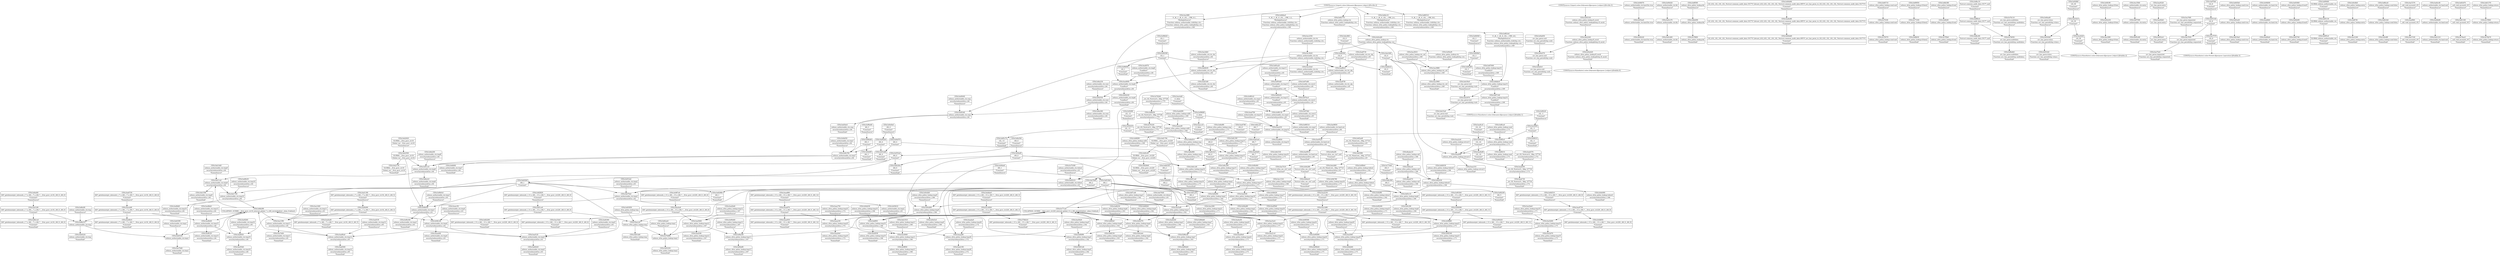 digraph {
	CE0x3e8e2c0 [shape=record,shape=Mrecord,label="{CE0x3e8e2c0|selinux_authorizable_ctx:tmp8|security/selinux/xfrm.c,64|*SummSink*}"]
	CE0x3e8b1a0 [shape=record,shape=Mrecord,label="{CE0x3e8b1a0|i64*_getelementptr_inbounds_(_7_x_i64_,_7_x_i64_*___llvm_gcov_ctr16,_i64_0,_i64_0)|*Constant*|*SummSink*}"]
	CE0x3e76d80 [shape=record,shape=Mrecord,label="{CE0x3e76d80|selinux_xfrm_policy_lookup:tmp1}"]
	CE0x3ea67f0 [shape=record,shape=Mrecord,label="{CE0x3ea67f0|selinux_xfrm_policy_lookup:tmp15|security/selinux/xfrm.c,171}"]
	CE0x3e9a570 [shape=record,shape=Mrecord,label="{CE0x3e9a570|avc_has_perm:ssid|Function::avc_has_perm&Arg::ssid::}"]
	CE0x3ed02b0 [shape=record,shape=Mrecord,label="{CE0x3ed02b0|i64_4|*Constant*}"]
	CE0x3e762b0 [shape=record,shape=Mrecord,label="{CE0x3e762b0|_ret_i32_%retval.0,_!dbg_!27728|security/selinux/avc.c,775|*SummSource*}"]
	CE0x3ea9e80 [shape=record,shape=Mrecord,label="{CE0x3ea9e80|i32_-22|*Constant*|*SummSink*}"]
	CE0x3e93ee0 [shape=record,shape=Mrecord,label="{CE0x3e93ee0|selinux_authorizable_ctx:land.lhs.true}"]
	CE0x3ec0060 [shape=record,shape=Mrecord,label="{CE0x3ec0060|selinux_xfrm_policy_lookup:tmp11|security/selinux/xfrm.c,166}"]
	CE0x3e94420 [shape=record,shape=Mrecord,label="{CE0x3e94420|selinux_authorizable_ctx:bb|*SummSource*}"]
	CE0x3eb33a0 [shape=record,shape=Mrecord,label="{CE0x3eb33a0|avc_has_perm:tsid|Function::avc_has_perm&Arg::tsid::|*SummSink*}"]
	CE0x3e97e80 [shape=record,shape=Mrecord,label="{CE0x3e97e80|selinux_authorizable_ctx:conv2|security/selinux/xfrm.c,65|*SummSource*}"]
	CE0x3e8f590 [shape=record,shape=Mrecord,label="{CE0x3e8f590|selinux_xfrm_policy_lookup:bb|*SummSource*}"]
	CE0x3e8dba0 [shape=record,shape=Mrecord,label="{CE0x3e8dba0|0:_i8,_1:_i8,_4:_i32,_:_CRE_1,2_|*MultipleSource*|Function::selinux_authorizable_ctx&Arg::ctx::|Function::selinux_xfrm_policy_lookup&Arg::ctx::|security/selinux/xfrm.c,169}"]
	CE0x3e75390 [shape=record,shape=Mrecord,label="{CE0x3e75390|selinux_authorizable_ctx:tobool|security/selinux/xfrm.c,63|*SummSource*}"]
	CE0x3e9b0c0 [shape=record,shape=Mrecord,label="{CE0x3e9b0c0|selinux_authorizable_ctx:tmp3|security/selinux/xfrm.c,63|*SummSource*}"]
	CE0x3e86f90 [shape=record,shape=Mrecord,label="{CE0x3e86f90|selinux_xfrm_policy_lookup:call4|security/selinux/xfrm.c,169|*SummSink*}"]
	CE0x3eaa750 [shape=record,shape=Mrecord,label="{CE0x3eaa750|selinux_xfrm_policy_lookup:tmp25|security/selinux/xfrm.c,172|*SummSource*}"]
	CE0x3e8c1d0 [shape=record,shape=Mrecord,label="{CE0x3e8c1d0|selinux_xfrm_policy_lookup:tmp16|security/selinux/xfrm.c,171}"]
	CE0x3e987a0 [shape=record,shape=Mrecord,label="{CE0x3e987a0|i64*_getelementptr_inbounds_(_13_x_i64_,_13_x_i64_*___llvm_gcov_ctr220,_i64_0,_i64_6)|*Constant*|*SummSource*}"]
	CE0x3e84dd0 [shape=record,shape=Mrecord,label="{CE0x3e84dd0|i32_(i32,_i32,_i16,_i32,_%struct.common_audit_data.1017*)*_bitcast_(i32_(i32,_i32,_i16,_i32,_%struct.common_audit_data.495*)*_avc_has_perm_to_i32_(i32,_i32,_i16,_i32,_%struct.common_audit_data.1017*)*)|*Constant*|*SummSink*}"]
	CE0x3e76570 [shape=record,shape=Mrecord,label="{CE0x3e76570|selinux_xfrm_policy_lookup:cond.end|*SummSink*}"]
	CE0x3ea1d80 [shape=record,shape=Mrecord,label="{CE0x3ea1d80|i64*_getelementptr_inbounds_(_13_x_i64_,_13_x_i64_*___llvm_gcov_ctr220,_i64_0,_i64_10)|*Constant*}"]
	CE0x3e9b620 [shape=record,shape=Mrecord,label="{CE0x3e9b620|selinux_xfrm_policy_lookup:tmp17|security/selinux/xfrm.c,171|*SummSink*}"]
	CE0x3e84030 [shape=record,shape=Mrecord,label="{CE0x3e84030|selinux_xfrm_policy_lookup:tobool1|security/selinux/xfrm.c,166|*SummSource*}"]
	CE0x3e8d160 [shape=record,shape=Mrecord,label="{CE0x3e8d160|i64_2|*Constant*|*SummSource*}"]
	CE0x3ea9730 [shape=record,shape=Mrecord,label="{CE0x3ea9730|i64*_getelementptr_inbounds_(_13_x_i64_,_13_x_i64_*___llvm_gcov_ctr220,_i64_0,_i64_9)|*Constant*}"]
	CE0x3ea4070 [shape=record,shape=Mrecord,label="{CE0x3ea4070|selinux_authorizable_ctx:tmp6|*LoadInst*|security/selinux/xfrm.c,64|*SummSource*}"]
	CE0x3e87cd0 [shape=record,shape=Mrecord,label="{CE0x3e87cd0|selinux_xfrm_policy_lookup:tmp3|security/selinux/xfrm.c,162|*SummSource*}"]
	CE0x55601d0 [shape=record,shape=Mrecord,label="{CE0x55601d0|selinux_xfrm_policy_lookup:tmp5|security/selinux/xfrm.c,162|*SummSink*}"]
	CE0x3e9f410 [shape=record,shape=Mrecord,label="{CE0x3e9f410|i32_-3|*Constant*|*SummSink*}"]
	CE0x3e95330 [shape=record,shape=Mrecord,label="{CE0x3e95330|selinux_xfrm_policy_lookup:fl_secid|Function::selinux_xfrm_policy_lookup&Arg::fl_secid::|*SummSource*}"]
	CE0x3e9e830 [shape=record,shape=Mrecord,label="{CE0x3e9e830|selinux_authorizable_ctx:tmp7|security/selinux/xfrm.c,64|*SummSource*}"]
	CE0x3e84710 [shape=record,shape=Mrecord,label="{CE0x3e84710|selinux_xfrm_policy_lookup:cond.end|*SummSource*}"]
	CE0x3eaaa80 [shape=record,shape=Mrecord,label="{CE0x3eaaa80|selinux_xfrm_policy_lookup:tmp26|security/selinux/xfrm.c,172}"]
	CE0x3eacbd0 [shape=record,shape=Mrecord,label="{CE0x3eacbd0|i1_false|*Constant*|*SummSource*}"]
	CE0x3e849b0 [shape=record,shape=Mrecord,label="{CE0x3e849b0|i32_3|*Constant*}"]
	CE0x3e82770 [shape=record,shape=Mrecord,label="{CE0x3e82770|selinux_xfrm_policy_lookup:ctx|Function::selinux_xfrm_policy_lookup&Arg::ctx::|*SummSource*}"]
	CE0x3e8fb50 [shape=record,shape=Mrecord,label="{CE0x3e8fb50|selinux_xfrm_policy_lookup:if.then2|*SummSink*}"]
	CE0x3e81790 [shape=record,shape=Mrecord,label="{CE0x3e81790|GLOBAL:__llvm_gcov_ctr220|Global_var:__llvm_gcov_ctr220|*SummSource*}"]
	CE0x3e7f5b0 [shape=record,shape=Mrecord,label="{CE0x3e7f5b0|selinux_xfrm_policy_lookup:if.end|*SummSink*}"]
	CE0x3eab190 [shape=record,shape=Mrecord,label="{CE0x3eab190|selinux_xfrm_policy_lookup:tmp26|security/selinux/xfrm.c,172|*SummSink*}"]
	CE0x3e97fb0 [shape=record,shape=Mrecord,label="{CE0x3e97fb0|selinux_authorizable_ctx:conv2|security/selinux/xfrm.c,65|*SummSink*}"]
	CE0x3e8bc10 [shape=record,shape=Mrecord,label="{CE0x3e8bc10|%struct.common_audit_data.1017*_null|*Constant*|*SummSource*}"]
	CE0x3e96620 [shape=record,shape=Mrecord,label="{CE0x3e96620|i32_1|*Constant*|*SummSource*}"]
	CE0x3e8e360 [shape=record,shape=Mrecord,label="{CE0x3e8e360|i64_5|*Constant*}"]
	CE0x3e9c5f0 [shape=record,shape=Mrecord,label="{CE0x3e9c5f0|selinux_xfrm_policy_lookup:tmp8|security/selinux/xfrm.c,166|*SummSink*}"]
	CE0x3e8dad0 [shape=record,shape=Mrecord,label="{CE0x3e8dad0|avc_has_perm:tclass|Function::avc_has_perm&Arg::tclass::|*SummSource*}"]
	CE0x3ea6e80 [shape=record,shape=Mrecord,label="{CE0x3ea6e80|i32_(i32,_i32,_i16,_i32,_%struct.common_audit_data.1017*)*_bitcast_(i32_(i32,_i32,_i16,_i32,_%struct.common_audit_data.495*)*_avc_has_perm_to_i32_(i32,_i32,_i16,_i32,_%struct.common_audit_data.1017*)*)|*Constant*}"]
	CE0x3ea6640 [shape=record,shape=Mrecord,label="{CE0x3ea6640|i64_8|*Constant*}"]
	CE0x3e9c0e0 [shape=record,shape=Mrecord,label="{CE0x3e9c0e0|selinux_xfrm_policy_lookup:tmp4|security/selinux/xfrm.c,162|*SummSink*}"]
	CE0x3ea61a0 [shape=record,shape=Mrecord,label="{CE0x3ea61a0|selinux_xfrm_policy_lookup:tmp20|security/selinux/xfrm.c,171|*SummSource*}"]
	CE0x3eaaba0 [shape=record,shape=Mrecord,label="{CE0x3eaaba0|selinux_xfrm_policy_lookup:tmp26|security/selinux/xfrm.c,172|*SummSource*}"]
	CE0x3ebdba0 [shape=record,shape=Mrecord,label="{CE0x3ebdba0|i64*_getelementptr_inbounds_(_13_x_i64_,_13_x_i64_*___llvm_gcov_ctr220,_i64_0,_i64_3)|*Constant*|*SummSource*}"]
	CE0x3ed1d00 [shape=record,shape=Mrecord,label="{CE0x3ed1d00|selinux_authorizable_ctx:bb|*SummSink*}"]
	"CONST[source:1(input),value:2(dynamic)][purpose:{subject}][SrcIdx:3]"
	CE0x3e77040 [shape=record,shape=Mrecord,label="{CE0x3e77040|i64_5|*Constant*|*SummSource*}"]
	CE0x3e9fc90 [shape=record,shape=Mrecord,label="{CE0x3e9fc90|selinux_xfrm_policy_lookup:if.then|*SummSource*}"]
	CE0x3ea70d0 [shape=record,shape=Mrecord,label="{CE0x3ea70d0|selinux_authorizable_ctx:tmp1|*SummSink*}"]
	CE0x3eb1910 [shape=record,shape=Mrecord,label="{CE0x3eb1910|selinux_xfrm_policy_lookup:tmp11|security/selinux/xfrm.c,166|*SummSource*}"]
	CE0x4babf70 [shape=record,shape=Mrecord,label="{CE0x4babf70|selinux_xfrm_policy_lookup:call|security/selinux/xfrm.c,166|*SummSink*}"]
	CE0x3eacdd0 [shape=record,shape=Mrecord,label="{CE0x3eacdd0|i64*_getelementptr_inbounds_(_7_x_i64_,_7_x_i64_*___llvm_gcov_ctr16,_i64_0,_i64_6)|*Constant*}"]
	CE0x3e93040 [shape=record,shape=Mrecord,label="{CE0x3e93040|avc_has_perm:tclass|Function::avc_has_perm&Arg::tclass::}"]
	CE0x3e87590 [shape=record,shape=Mrecord,label="{CE0x3e87590|selinux_authorizable_ctx:entry}"]
	CE0x3ea9320 [shape=record,shape=Mrecord,label="{CE0x3ea9320|avc_has_perm:entry|*SummSource*}"]
	CE0x3eb1700 [shape=record,shape=Mrecord,label="{CE0x3eb1700|selinux_authorizable_ctx:tmp10|security/selinux/xfrm.c,64}"]
	CE0x3e854d0 [shape=record,shape=Mrecord,label="{CE0x3e854d0|selinux_authorizable_ctx:tmp13|*LoadInst*|security/selinux/xfrm.c,65}"]
	CE0x3e8c240 [shape=record,shape=Mrecord,label="{CE0x3e8c240|selinux_xfrm_policy_lookup:tmp15|security/selinux/xfrm.c,171|*SummSink*}"]
	CE0x3e81a50 [shape=record,shape=Mrecord,label="{CE0x3e81a50|i64_2|*Constant*|*SummSink*}"]
	CE0x3ea7570 [shape=record,shape=Mrecord,label="{CE0x3ea7570|i32_8|*Constant*|*SummSink*}"]
	CE0x3e83f80 [shape=record,shape=Mrecord,label="{CE0x3e83f80|_ret_i32_%land.ext,_!dbg_!27723|security/selinux/xfrm.c,63}"]
	CE0x3e83e20 [shape=record,shape=Mrecord,label="{CE0x3e83e20|selinux_xfrm_policy_lookup:cond.true}"]
	CE0x3ea63a0 [shape=record,shape=Mrecord,label="{CE0x3ea63a0|i64_7|*Constant*}"]
	CE0x3ed40e0 [shape=record,shape=Mrecord,label="{CE0x3ed40e0|selinux_authorizable_ctx:land.rhs|*SummSink*}"]
	CE0x3e8b210 [shape=record,shape=Mrecord,label="{CE0x3e8b210|selinux_authorizable_ctx:tmp}"]
	CE0x3e845b0 [shape=record,shape=Mrecord,label="{CE0x3e845b0|selinux_xfrm_policy_lookup:cond.true|*SummSource*}"]
	CE0x3ee93b0 [shape=record,shape=Mrecord,label="{CE0x3ee93b0|selinux_authorizable_ctx:tmp16|security/selinux/xfrm.c,64|*SummSink*}"]
	CE0x3e8f250 [shape=record,shape=Mrecord,label="{CE0x3e8f250|selinux_xfrm_policy_lookup:tmp6|security/selinux/xfrm.c,163|*SummSource*}"]
	CE0x3ea1bc0 [shape=record,shape=Mrecord,label="{CE0x3ea1bc0|selinux_xfrm_policy_lookup:tmp21|security/selinux/xfrm.c,171}"]
	CE0x3ea64d0 [shape=record,shape=Mrecord,label="{CE0x3ea64d0|i64_7|*Constant*|*SummSink*}"]
	CE0x3e87fb0 [shape=record,shape=Mrecord,label="{CE0x3e87fb0|i32_8|*Constant*|*SummSource*}"]
	CE0x3eb0320 [shape=record,shape=Mrecord,label="{CE0x3eb0320|selinux_authorizable_ctx:tmp1}"]
	CE0x3eb3410 [shape=record,shape=Mrecord,label="{CE0x3eb3410|i16_39|*Constant*}"]
	CE0x3e9e9e0 [shape=record,shape=Mrecord,label="{CE0x3e9e9e0|i64_4|*Constant*|*SummSource*}"]
	CE0x3e8e8f0 [shape=record,shape=Mrecord,label="{CE0x3e8e8f0|selinux_xfrm_policy_lookup:cmp|security/selinux/xfrm.c,171|*SummSource*}"]
	CE0x3eb78d0 [shape=record,shape=Mrecord,label="{CE0x3eb78d0|i64_2|*Constant*}"]
	CE0x3ea4420 [shape=record,shape=Mrecord,label="{CE0x3ea4420|i16_39|*Constant*|*SummSink*}"]
	CE0x3e93610 [shape=record,shape=Mrecord,label="{CE0x3e93610|selinux_authorizable_ctx:tmp2|security/selinux/xfrm.c,63|*SummSink*}"]
	CE0x3e828d0 [shape=record,shape=Mrecord,label="{CE0x3e828d0|GLOBAL:__llvm_gcov_ctr220|Global_var:__llvm_gcov_ctr220|*SummSink*}"]
	CE0x3eb30e0 [shape=record,shape=Mrecord,label="{CE0x3eb30e0|avc_has_perm:tsid|Function::avc_has_perm&Arg::tsid::|*SummSource*}"]
	CE0x3e97bc0 [shape=record,shape=Mrecord,label="{CE0x3e97bc0|selinux_authorizable_ctx:conv2|security/selinux/xfrm.c,65}"]
	CE0x3eaa2a0 [shape=record,shape=Mrecord,label="{CE0x3eaa2a0|selinux_xfrm_policy_lookup:retval.0|*SummSource*}"]
	CE0x3e96d40 [shape=record,shape=Mrecord,label="{CE0x3e96d40|i64_3|*Constant*}"]
	CE0x3e83060 [shape=record,shape=Mrecord,label="{CE0x3e83060|selinux_xfrm_policy_lookup:if.end3|*SummSource*}"]
	CE0x3ea1390 [shape=record,shape=Mrecord,label="{CE0x3ea1390|selinux_authorizable_ctx:tmp11|security/selinux/xfrm.c,65}"]
	CE0x3ea80a0 [shape=record,shape=Mrecord,label="{CE0x3ea80a0|selinux_authorizable_ctx:tmp12|security/selinux/xfrm.c,65}"]
	CE0x3e82820 [shape=record,shape=Mrecord,label="{CE0x3e82820|i64*_getelementptr_inbounds_(_13_x_i64_,_13_x_i64_*___llvm_gcov_ctr220,_i64_0,_i64_0)|*Constant*|*SummSource*}"]
	CE0x3ea3810 [shape=record,shape=Mrecord,label="{CE0x3ea3810|selinux_xfrm_policy_lookup:ctx_sid|security/selinux/xfrm.c,169|*SummSource*}"]
	CE0x3eab8b0 [shape=record,shape=Mrecord,label="{CE0x3eab8b0|selinux_authorizable_ctx:land.rhs}"]
	CE0x3e895c0 [shape=record,shape=Mrecord,label="{CE0x3e895c0|GLOBAL:selinux_authorizable_ctx|*Constant*|*SummSink*}"]
	CE0x3eb2620 [shape=record,shape=Mrecord,label="{CE0x3eb2620|GLOBAL:__llvm_gcov_ctr16|Global_var:__llvm_gcov_ctr16|*SummSource*}"]
	CE0x3ea76f0 [shape=record,shape=Mrecord,label="{CE0x3ea76f0|avc_has_perm:requested|Function::avc_has_perm&Arg::requested::|*SummSource*}"]
	CE0x3ee8b40 [shape=record,shape=Mrecord,label="{CE0x3ee8b40|selinux_authorizable_ctx:tmp15|security/selinux/xfrm.c,64}"]
	CE0x3e98680 [shape=record,shape=Mrecord,label="{CE0x3e98680|i1_false|*Constant*}"]
	CE0x3e82b90 [shape=record,shape=Mrecord,label="{CE0x3e82b90|selinux_xfrm_policy_lookup:if.end3}"]
	CE0x3e90d40 [shape=record,shape=Mrecord,label="{CE0x3e90d40|selinux_xfrm_policy_lookup:tmp13|security/selinux/xfrm.c,167|*SummSource*}"]
	CE0x3ea92b0 [shape=record,shape=Mrecord,label="{CE0x3ea92b0|avc_has_perm:entry}"]
	CE0x53ba1e0 [shape=record,shape=Mrecord,label="{CE0x53ba1e0|selinux_xfrm_policy_lookup:tmp}"]
	CE0x3ea3180 [shape=record,shape=Mrecord,label="{CE0x3ea3180|selinux_xfrm_policy_lookup:entry|*SummSink*}"]
	CE0x3eba4a0 [shape=record,shape=Mrecord,label="{CE0x3eba4a0|i64*_getelementptr_inbounds_(_13_x_i64_,_13_x_i64_*___llvm_gcov_ctr220,_i64_0,_i64_6)|*Constant*}"]
	CE0x3ea22a0 [shape=record,shape=Mrecord,label="{CE0x3ea22a0|i64*_getelementptr_inbounds_(_13_x_i64_,_13_x_i64_*___llvm_gcov_ctr220,_i64_0,_i64_10)|*Constant*|*SummSink*}"]
	"CONST[source:0(mediator),value:2(dynamic)][purpose:{object}][SnkIdx:2]"
	CE0x3ec2350 [shape=record,shape=Mrecord,label="{CE0x3ec2350|selinux_authorizable_ctx:ctx|Function::selinux_authorizable_ctx&Arg::ctx::|*SummSource*}"]
	CE0x3e8bf30 [shape=record,shape=Mrecord,label="{CE0x3e8bf30|_ret_i32_%retval.0,_!dbg_!27728|security/selinux/avc.c,775}"]
	CE0x3ed4420 [shape=record,shape=Mrecord,label="{CE0x3ed4420|selinux_authorizable_ctx:tmp5|security/selinux/xfrm.c,63|*SummSink*}"]
	CE0x3e82260 [shape=record,shape=Mrecord,label="{CE0x3e82260|i64*_getelementptr_inbounds_(_13_x_i64_,_13_x_i64_*___llvm_gcov_ctr220,_i64_0,_i64_0)|*Constant*|*SummSink*}"]
	CE0x3e9cee0 [shape=record,shape=Mrecord,label="{CE0x3e9cee0|selinux_xfrm_policy_lookup:tmp2|security/selinux/xfrm.c,162|*SummSource*}"]
	CE0x5286dd0 [shape=record,shape=Mrecord,label="{CE0x5286dd0|selinux_xfrm_policy_lookup:tmp7|security/selinux/xfrm.c,163|*SummSource*}"]
	CE0x3e94070 [shape=record,shape=Mrecord,label="{CE0x3e94070|selinux_authorizable_ctx:land.lhs.true|*SummSource*}"]
	CE0x3e8e810 [shape=record,shape=Mrecord,label="{CE0x3e8e810|selinux_xfrm_policy_lookup:cmp|security/selinux/xfrm.c,171}"]
	CE0x3ed0d90 [shape=record,shape=Mrecord,label="{CE0x3ed0d90|i64*_getelementptr_inbounds_(_7_x_i64_,_7_x_i64_*___llvm_gcov_ctr16,_i64_0,_i64_5)|*Constant*}"]
	CE0x3ea0ed0 [shape=record,shape=Mrecord,label="{CE0x3ea0ed0|i64*_getelementptr_inbounds_(_7_x_i64_,_7_x_i64_*___llvm_gcov_ctr16,_i64_0,_i64_5)|*Constant*|*SummSink*}"]
	CE0x3e903b0 [shape=record,shape=Mrecord,label="{CE0x3e903b0|i64*_getelementptr_inbounds_(_13_x_i64_,_13_x_i64_*___llvm_gcov_ctr220,_i64_0,_i64_11)|*Constant*|*SummSource*}"]
	CE0x3ea4000 [shape=record,shape=Mrecord,label="{CE0x3ea4000|selinux_authorizable_ctx:tmp6|*LoadInst*|security/selinux/xfrm.c,64}"]
	CE0x3e8a5b0 [shape=record,shape=Mrecord,label="{CE0x3e8a5b0|i64_0|*Constant*|*SummSink*}"]
	CE0x3e83c10 [shape=record,shape=Mrecord,label="{CE0x3e83c10|selinux_xfrm_policy_lookup:tmp8|security/selinux/xfrm.c,166}"]
	CE0x3e9a6c0 [shape=record,shape=Mrecord,label="{CE0x3e9a6c0|avc_has_perm:ssid|Function::avc_has_perm&Arg::ssid::|*SummSink*}"]
	CE0x3e9b460 [shape=record,shape=Mrecord,label="{CE0x3e9b460|selinux_xfrm_policy_lookup:tmp17|security/selinux/xfrm.c,171|*SummSource*}"]
	CE0x3e8e200 [shape=record,shape=Mrecord,label="{CE0x3e8e200|selinux_authorizable_ctx:tmp8|security/selinux/xfrm.c,64|*SummSource*}"]
	CE0x3e9f880 [shape=record,shape=Mrecord,label="{CE0x3e9f880|selinux_xfrm_policy_lookup:tmp23|security/selinux/xfrm.c,171}"]
	CE0x3e771a0 [shape=record,shape=Mrecord,label="{CE0x3e771a0|COLLAPSED:_GCMRE___llvm_gcov_ctr220_internal_global_13_x_i64_zeroinitializer:_elem_0:default:}"]
	CE0x3ebc8d0 [shape=record,shape=Mrecord,label="{CE0x3ebc8d0|_ret_i32_%land.ext,_!dbg_!27723|security/selinux/xfrm.c,63|*SummSink*}"]
	CE0x3ea95b0 [shape=record,shape=Mrecord,label="{CE0x3ea95b0|selinux_xfrm_policy_lookup:tmp18|security/selinux/xfrm.c,171|*SummSink*}"]
	CE0x3ea87f0 [shape=record,shape=Mrecord,label="{CE0x3ea87f0|selinux_authorizable_ctx:ctx_alg|security/selinux/xfrm.c,65|*SummSink*}"]
	CE0x3e8ddc0 [shape=record,shape=Mrecord,label="{CE0x3e8ddc0|selinux_xfrm_policy_lookup:tmp14|*LoadInst*|security/selinux/xfrm.c,169}"]
	CE0x3e8ec20 [shape=record,shape=Mrecord,label="{CE0x3e8ec20|i64_7|*Constant*|*SummSource*}"]
	CE0x3e9da80 [shape=record,shape=Mrecord,label="{CE0x3e9da80|selinux_xfrm_policy_lookup:tmp2|security/selinux/xfrm.c,162|*SummSink*}"]
	CE0x3ebc9d0 [shape=record,shape=Mrecord,label="{CE0x3ebc9d0|i32_0|*Constant*}"]
	CE0x3e9c6d0 [shape=record,shape=Mrecord,label="{CE0x3e9c6d0|selinux_xfrm_policy_lookup:tmp9|security/selinux/xfrm.c,166|*SummSource*}"]
	CE0x3ea03f0 [shape=record,shape=Mrecord,label="{CE0x3ea03f0|selinux_xfrm_policy_lookup:tmp12|security/selinux/xfrm.c,167|*SummSink*}"]
	CE0x3e8b280 [shape=record,shape=Mrecord,label="{CE0x3e8b280|COLLAPSED:_GCMRE___llvm_gcov_ctr16_internal_global_7_x_i64_zeroinitializer:_elem_0:default:}"]
	CE0x3ebb6c0 [shape=record,shape=Mrecord,label="{CE0x3ebb6c0|i32_0|*Constant*|*SummSink*}"]
	CE0x3e8a230 [shape=record,shape=Mrecord,label="{CE0x3e8a230|selinux_authorizable_ctx:conv|security/selinux/xfrm.c,64|*SummSource*}"]
	CE0x3e90c20 [shape=record,shape=Mrecord,label="{CE0x3e90c20|i32_-22|*Constant*}"]
	CE0x3e8c160 [shape=record,shape=Mrecord,label="{CE0x3e8c160|selinux_xfrm_policy_lookup:tmp15|security/selinux/xfrm.c,171|*SummSource*}"]
	CE0x3ed23d0 [shape=record,shape=Mrecord,label="{CE0x3ed23d0|selinux_authorizable_ctx:ctx_doi|security/selinux/xfrm.c,64|*SummSink*}"]
	CE0x3eb14d0 [shape=record,shape=Mrecord,label="{CE0x3eb14d0|selinux_authorizable_ctx:tmp9|security/selinux/xfrm.c,64|*SummSource*}"]
	CE0x3e931b0 [shape=record,shape=Mrecord,label="{CE0x3e931b0|avc_has_perm:tclass|Function::avc_has_perm&Arg::tclass::|*SummSink*}"]
	CE0x3e8f2f0 [shape=record,shape=Mrecord,label="{CE0x3e8f2f0|selinux_xfrm_policy_lookup:if.end}"]
	CE0x3ed0bf0 [shape=record,shape=Mrecord,label="{CE0x3ed0bf0|selinux_authorizable_ctx:tmp10|security/selinux/xfrm.c,64|*SummSink*}"]
	CE0x3e82430 [shape=record,shape=Mrecord,label="{CE0x3e82430|selinux_xfrm_policy_lookup:tobool1|security/selinux/xfrm.c,166}"]
	CE0x3e9ff30 [shape=record,shape=Mrecord,label="{CE0x3e9ff30|selinux_xfrm_policy_lookup:tmp11|security/selinux/xfrm.c,166|*SummSink*}"]
	CE0x3e9e970 [shape=record,shape=Mrecord,label="{CE0x3e9e970|i64_4|*Constant*}"]
	CE0x3e9d510 [shape=record,shape=Mrecord,label="{CE0x3e9d510|i64*_getelementptr_inbounds_(_13_x_i64_,_13_x_i64_*___llvm_gcov_ctr220,_i64_0,_i64_9)|*Constant*|*SummSource*}"]
	CE0x3eb7640 [shape=record,shape=Mrecord,label="{CE0x3eb7640|selinux_authorizable_ctx:tobool|security/selinux/xfrm.c,63|*SummSink*}"]
	CE0x3e821b0 [shape=record,shape=Mrecord,label="{CE0x3e821b0|selinux_xfrm_policy_lookup:cond.false}"]
	CE0x3e9e630 [shape=record,shape=Mrecord,label="{CE0x3e9e630|selinux_xfrm_policy_lookup:tmp10|security/selinux/xfrm.c,166|*SummSource*}"]
	CE0x3e8dc10 [shape=record,shape=Mrecord,label="{CE0x3e8dc10|0:_i8,_1:_i8,_4:_i32,_:_CRE_2,4_|*MultipleSource*|Function::selinux_authorizable_ctx&Arg::ctx::|Function::selinux_xfrm_policy_lookup&Arg::ctx::|security/selinux/xfrm.c,169}"]
	CE0x3e9bc60 [shape=record,shape=Mrecord,label="{CE0x3e9bc60|selinux_xfrm_policy_lookup:tmp13|security/selinux/xfrm.c,167}"]
	CE0x3e8a360 [shape=record,shape=Mrecord,label="{CE0x3e8a360|selinux_authorizable_ctx:conv|security/selinux/xfrm.c,64|*SummSink*}"]
	CE0x3e82ae0 [shape=record,shape=Mrecord,label="{CE0x3e82ae0|selinux_xfrm_policy_lookup:tmp1|*SummSource*}"]
	CE0x3e82f00 [shape=record,shape=Mrecord,label="{CE0x3e82f00|selinux_xfrm_policy_lookup:tmp2|security/selinux/xfrm.c,162}"]
	CE0x3e9dd40 [shape=record,shape=Mrecord,label="{CE0x3e9dd40|selinux_xfrm_policy_lookup:tmp20|security/selinux/xfrm.c,171|*SummSink*}"]
	CE0x3ea7270 [shape=record,shape=Mrecord,label="{CE0x3ea7270|_call_void_mcount()_#3|*SummSource*}"]
	CE0x3e90420 [shape=record,shape=Mrecord,label="{CE0x3e90420|i64*_getelementptr_inbounds_(_13_x_i64_,_13_x_i64_*___llvm_gcov_ctr220,_i64_0,_i64_11)|*Constant*|*SummSink*}"]
	CE0x3ea5060 [shape=record,shape=Mrecord,label="{CE0x3ea5060|i32_-3|*Constant*}"]
	CE0x3e983c0 [shape=record,shape=Mrecord,label="{CE0x3e983c0|selinux_authorizable_ctx:cmp3|security/selinux/xfrm.c,65|*SummSource*}"]
	CE0x3e86510 [shape=record,shape=Mrecord,label="{CE0x3e86510|0:_i8,_1:_i8,_4:_i32,_:_CRE_8,8_|*MultipleSource*|Function::selinux_authorizable_ctx&Arg::ctx::|Function::selinux_xfrm_policy_lookup&Arg::ctx::|security/selinux/xfrm.c,169}"]
	CE0x3e9f5c0 [shape=record,shape=Mrecord,label="{CE0x3e9f5c0|selinux_xfrm_policy_lookup:cond|security/selinux/xfrm.c,171}"]
	CE0x3ed0b30 [shape=record,shape=Mrecord,label="{CE0x3ed0b30|selinux_authorizable_ctx:tmp10|security/selinux/xfrm.c,64|*SummSource*}"]
	CE0x3ea81f0 [shape=record,shape=Mrecord,label="{CE0x3ea81f0|selinux_authorizable_ctx:tmp12|security/selinux/xfrm.c,65|*SummSource*}"]
	CE0x3e80f90 [shape=record,shape=Mrecord,label="{CE0x3e80f90|selinux_xfrm_policy_lookup:tmp5|security/selinux/xfrm.c,162}"]
	CE0x3eab730 [shape=record,shape=Mrecord,label="{CE0x3eab730|_ret_i32_%retval.0,_!dbg_!27734|security/selinux/xfrm.c,172|*SummSink*}"]
	CE0x3e91320 [shape=record,shape=Mrecord,label="{CE0x3e91320|selinux_xfrm_policy_lookup:tmp17|security/selinux/xfrm.c,171}"]
	CE0x3e85130 [shape=record,shape=Mrecord,label="{CE0x3e85130|GLOBAL:selinux_authorizable_ctx|*Constant*}"]
	CE0x3ed4360 [shape=record,shape=Mrecord,label="{CE0x3ed4360|selinux_authorizable_ctx:tmp5|security/selinux/xfrm.c,63|*SummSource*}"]
	CE0x3ea7d00 [shape=record,shape=Mrecord,label="{CE0x3ea7d00|selinux_authorizable_ctx:tmp11|security/selinux/xfrm.c,65|*SummSink*}"]
	CE0x3ea75e0 [shape=record,shape=Mrecord,label="{CE0x3ea75e0|avc_has_perm:requested|Function::avc_has_perm&Arg::requested::|*SummSink*}"]
	CE0x3ed4b80 [shape=record,shape=Mrecord,label="{CE0x3ed4b80|selinux_authorizable_ctx:land.end}"]
	CE0x3e96690 [shape=record,shape=Mrecord,label="{CE0x3e96690|i32_1|*Constant*|*SummSink*}"]
	CE0x3e81ce0 [shape=record,shape=Mrecord,label="{CE0x3e81ce0|i64*_getelementptr_inbounds_(_13_x_i64_,_13_x_i64_*___llvm_gcov_ctr220,_i64_0,_i64_0)|*Constant*}"]
	CE0x3ee6720 [shape=record,shape=Mrecord,label="{CE0x3ee6720|i64*_getelementptr_inbounds_(_7_x_i64_,_7_x_i64_*___llvm_gcov_ctr16,_i64_0,_i64_6)|*Constant*|*SummSource*}"]
	CE0x3eaed40 [shape=record,shape=Mrecord,label="{CE0x3eaed40|selinux_authorizable_ctx:tmp4|security/selinux/xfrm.c,63|*SummSink*}"]
	CE0x3e90620 [shape=record,shape=Mrecord,label="{CE0x3e90620|selinux_xfrm_policy_lookup:tmp24|security/selinux/xfrm.c,171|*SummSink*}"]
	CE0x3e8edc0 [shape=record,shape=Mrecord,label="{CE0x3e8edc0|%struct.xfrm_sec_ctx*_null|*Constant*|*SummSink*}"]
	CE0x3ed0440 [shape=record,shape=Mrecord,label="{CE0x3ed0440|selinux_authorizable_ctx:cmp|security/selinux/xfrm.c,64|*SummSource*}"]
	CE0x3ea7330 [shape=record,shape=Mrecord,label="{CE0x3ea7330|_call_void_mcount()_#3|*SummSink*}"]
	CE0x3e8c530 [shape=record,shape=Mrecord,label="{CE0x3e8c530|selinux_xfrm_policy_lookup:tmp16|security/selinux/xfrm.c,171|*SummSource*}"]
	CE0x3e8e690 [shape=record,shape=Mrecord,label="{CE0x3e8e690|selinux_xfrm_policy_lookup:bb}"]
	CE0x3e83740 [shape=record,shape=Mrecord,label="{CE0x3e83740|selinux_xfrm_policy_lookup:if.end3|*SummSink*}"]
	CE0x3e83d70 [shape=record,shape=Mrecord,label="{CE0x3e83d70|_call_void_mcount()_#3|*SummSource*}"]
	"CONST[source:0(mediator),value:2(dynamic)][purpose:{subject}][SnkIdx:0]"
	CE0x3ea6d90 [shape=record,shape=Mrecord,label="{CE0x3ea6d90|selinux_xfrm_policy_lookup:call4|security/selinux/xfrm.c,169|*SummSource*}"]
	CE0x3e8b380 [shape=record,shape=Mrecord,label="{CE0x3e8b380|selinux_xfrm_policy_lookup:if.end|*SummSource*}"]
	CE0x3ea0030 [shape=record,shape=Mrecord,label="{CE0x3ea0030|selinux_xfrm_policy_lookup:tmp10|security/selinux/xfrm.c,166|*SummSink*}"]
	CE0x3e94220 [shape=record,shape=Mrecord,label="{CE0x3e94220|selinux_authorizable_ctx:land.lhs.true|*SummSink*}"]
	CE0x3e9b1d0 [shape=record,shape=Mrecord,label="{CE0x3e9b1d0|selinux_authorizable_ctx:tmp4|security/selinux/xfrm.c,63}"]
	CE0x3e85b50 [shape=record,shape=Mrecord,label="{CE0x3e85b50|selinux_authorizable_ctx:tmp13|*LoadInst*|security/selinux/xfrm.c,65|*SummSink*}"]
	CE0x3ea9cc0 [shape=record,shape=Mrecord,label="{CE0x3ea9cc0|i32_-22|*Constant*|*SummSource*}"]
	CE0x3e9c660 [shape=record,shape=Mrecord,label="{CE0x3e9c660|selinux_xfrm_policy_lookup:tmp9|security/selinux/xfrm.c,166}"]
	CE0x3ea4a50 [shape=record,shape=Mrecord,label="{CE0x3ea4a50|selinux_xfrm_policy_lookup:tmp22|security/selinux/xfrm.c,171|*SummSource*}"]
	CE0x3e96e60 [shape=record,shape=Mrecord,label="{CE0x3e96e60|i64_3|*Constant*|*SummSource*}"]
	CE0x3e96390 [shape=record,shape=Mrecord,label="{CE0x3e96390|i32_1|*Constant*}"]
	CE0x3e92430 [shape=record,shape=Mrecord,label="{CE0x3e92430|selinux_authorizable_ctx:tmp6|*LoadInst*|security/selinux/xfrm.c,64|*SummSink*}"]
	CE0x3e7f890 [shape=record,shape=Mrecord,label="{CE0x3e7f890|selinux_xfrm_policy_lookup:bb|*SummSink*}"]
	CE0x3e9cb30 [shape=record,shape=Mrecord,label="{CE0x3e9cb30|selinux_xfrm_policy_lookup:if.then}"]
	CE0x3eb3070 [shape=record,shape=Mrecord,label="{CE0x3eb3070|avc_has_perm:tsid|Function::avc_has_perm&Arg::tsid::}"]
	CE0x3e952c0 [shape=record,shape=Mrecord,label="{CE0x3e952c0|avc_has_perm:entry|*SummSink*}"]
	CE0x3ee68c0 [shape=record,shape=Mrecord,label="{CE0x3ee68c0|i64*_getelementptr_inbounds_(_7_x_i64_,_7_x_i64_*___llvm_gcov_ctr16,_i64_0,_i64_6)|*Constant*|*SummSink*}"]
	"CONST[source:0(mediator),value:2(dynamic)][purpose:{object}][SnkIdx:1]"
	CE0x3e76ac0 [shape=record,shape=Mrecord,label="{CE0x3e76ac0|_call_void_mcount()_#3|*SummSink*}"]
	CE0x3e92550 [shape=record,shape=Mrecord,label="{CE0x3e92550|selinux_authorizable_ctx:conv|security/selinux/xfrm.c,64}"]
	CE0x3e85c70 [shape=record,shape=Mrecord,label="{CE0x3e85c70|i32_-13|*Constant*|*SummSink*}"]
	CE0x3ee8f30 [shape=record,shape=Mrecord,label="{CE0x3ee8f30|selinux_authorizable_ctx:tmp16|security/selinux/xfrm.c,64}"]
	CE0x3e8afd0 [shape=record,shape=Mrecord,label="{CE0x3e8afd0|i64*_getelementptr_inbounds_(_7_x_i64_,_7_x_i64_*___llvm_gcov_ctr16,_i64_0,_i64_0)|*Constant*|*SummSource*}"]
	CE0x3e810b0 [shape=record,shape=Mrecord,label="{CE0x3e810b0|i64_1|*Constant*}"]
	CE0x3e90200 [shape=record,shape=Mrecord,label="{CE0x3e90200|selinux_xfrm_policy_lookup:tmp23|security/selinux/xfrm.c,171|*SummSource*}"]
	CE0x5286cd0 [shape=record,shape=Mrecord,label="{CE0x5286cd0|selinux_xfrm_policy_lookup:tmp7|security/selinux/xfrm.c,163}"]
	CE0x3e9c070 [shape=record,shape=Mrecord,label="{CE0x3e9c070|selinux_xfrm_policy_lookup:tmp4|security/selinux/xfrm.c,162}"]
	CE0x4babe10 [shape=record,shape=Mrecord,label="{CE0x4babe10|selinux_xfrm_policy_lookup:call|security/selinux/xfrm.c,166|*SummSource*}"]
	CE0x3ed4c40 [shape=record,shape=Mrecord,label="{CE0x3ed4c40|selinux_authorizable_ctx:land.end|*SummSource*}"]
	CE0x3e84d60 [shape=record,shape=Mrecord,label="{CE0x3e84d60|i32_(i32,_i32,_i16,_i32,_%struct.common_audit_data.1017*)*_bitcast_(i32_(i32,_i32,_i16,_i32,_%struct.common_audit_data.495*)*_avc_has_perm_to_i32_(i32,_i32,_i16,_i32,_%struct.common_audit_data.1017*)*)|*Constant*|*SummSource*}"]
	CE0x3e928f0 [shape=record,shape=Mrecord,label="{CE0x3e928f0|i32_-13|*Constant*|*SummSource*}"]
	CE0x3e935a0 [shape=record,shape=Mrecord,label="{CE0x3e935a0|i64_0|*Constant*}"]
	CE0x3e80f20 [shape=record,shape=Mrecord,label="{CE0x3e80f20|selinux_xfrm_policy_lookup:tmp4|security/selinux/xfrm.c,162|*SummSource*}"]
	CE0x3e8f150 [shape=record,shape=Mrecord,label="{CE0x3e8f150|selinux_xfrm_policy_lookup:tmp6|security/selinux/xfrm.c,163|*SummSink*}"]
	CE0x3e81630 [shape=record,shape=Mrecord,label="{CE0x3e81630|selinux_xfrm_policy_lookup:tmp1|*SummSink*}"]
	CE0x3ec24a0 [shape=record,shape=Mrecord,label="{CE0x3ec24a0|selinux_authorizable_ctx:ctx|Function::selinux_authorizable_ctx&Arg::ctx::|*SummSink*}"]
	CE0x3ea7650 [shape=record,shape=Mrecord,label="{CE0x3ea7650|avc_has_perm:requested|Function::avc_has_perm&Arg::requested::}"]
	CE0x3e9e6f0 [shape=record,shape=Mrecord,label="{CE0x3e9e6f0|i64_3|*Constant*|*SummSink*}"]
	CE0x3e9d850 [shape=record,shape=Mrecord,label="{CE0x3e9d850|i64*_getelementptr_inbounds_(_13_x_i64_,_13_x_i64_*___llvm_gcov_ctr220,_i64_0,_i64_9)|*Constant*|*SummSink*}"]
	CE0x3eaf960 [shape=record,shape=Mrecord,label="{CE0x3eaf960|_call_void_mcount()_#3}"]
	CE0x3e9bdf0 [shape=record,shape=Mrecord,label="{CE0x3e9bdf0|selinux_xfrm_policy_lookup:tmp13|security/selinux/xfrm.c,167|*SummSink*}"]
	CE0x3ea2230 [shape=record,shape=Mrecord,label="{CE0x3ea2230|i64*_getelementptr_inbounds_(_13_x_i64_,_13_x_i64_*___llvm_gcov_ctr220,_i64_0,_i64_10)|*Constant*|*SummSource*}"]
	CE0x3ed12f0 [shape=record,shape=Mrecord,label="{CE0x3ed12f0|i64*_getelementptr_inbounds_(_7_x_i64_,_7_x_i64_*___llvm_gcov_ctr16,_i64_0,_i64_0)|*Constant*}"]
	CE0x3ea8360 [shape=record,shape=Mrecord,label="{CE0x3ea8360|selinux_authorizable_ctx:tmp12|security/selinux/xfrm.c,65|*SummSink*}"]
	CE0x3eb2240 [shape=record,shape=Mrecord,label="{CE0x3eb2240|selinux_xfrm_policy_lookup:fl_secid|Function::selinux_xfrm_policy_lookup&Arg::fl_secid::}"]
	CE0x3ebc860 [shape=record,shape=Mrecord,label="{CE0x3ebc860|i32_0|*Constant*|*SummSource*}"]
	CE0x3e98130 [shape=record,shape=Mrecord,label="{CE0x3e98130|selinux_authorizable_ctx:cmp3|security/selinux/xfrm.c,65}"]
	CE0x3ea1400 [shape=record,shape=Mrecord,label="{CE0x3ea1400|selinux_authorizable_ctx:tmp11|security/selinux/xfrm.c,65|*SummSource*}"]
	CE0x3e9cdd0 [shape=record,shape=Mrecord,label="{CE0x3e9cdd0|selinux_xfrm_policy_lookup:ctx|Function::selinux_xfrm_policy_lookup&Arg::ctx::}"]
	CE0x3e76320 [shape=record,shape=Mrecord,label="{CE0x3e76320|_ret_i32_%retval.0,_!dbg_!27728|security/selinux/avc.c,775|*SummSink*}"]
	CE0x3ea3960 [shape=record,shape=Mrecord,label="{CE0x3ea3960|selinux_xfrm_policy_lookup:ctx_sid|security/selinux/xfrm.c,169|*SummSink*}"]
	CE0x3e8df40 [shape=record,shape=Mrecord,label="{CE0x3e8df40|selinux_authorizable_ctx:tmp7|security/selinux/xfrm.c,64|*SummSink*}"]
	CE0x3ea49e0 [shape=record,shape=Mrecord,label="{CE0x3ea49e0|selinux_xfrm_policy_lookup:tmp22|security/selinux/xfrm.c,171}"]
	CE0x3e8bdb0 [shape=record,shape=Mrecord,label="{CE0x3e8bdb0|avc_has_perm:auditdata|Function::avc_has_perm&Arg::auditdata::|*SummSink*}"]
	CE0x3ea5d70 [shape=record,shape=Mrecord,label="{CE0x3ea5d70|selinux_xfrm_policy_lookup:tmp19|security/selinux/xfrm.c,171|*SummSink*}"]
	CE0x3ee9260 [shape=record,shape=Mrecord,label="{CE0x3ee9260|selinux_authorizable_ctx:tmp16|security/selinux/xfrm.c,64|*SummSource*}"]
	CE0x3e83ed0 [shape=record,shape=Mrecord,label="{CE0x3e83ed0|_ret_i32_%land.ext,_!dbg_!27723|security/selinux/xfrm.c,63|*SummSource*}"]
	CE0x3ea86c0 [shape=record,shape=Mrecord,label="{CE0x3ea86c0|selinux_authorizable_ctx:ctx_alg|security/selinux/xfrm.c,65}"]
	CE0x3e98510 [shape=record,shape=Mrecord,label="{CE0x3e98510|selinux_authorizable_ctx:cmp3|security/selinux/xfrm.c,65|*SummSink*}"]
	CE0x3ea5f40 [shape=record,shape=Mrecord,label="{CE0x3ea5f40|selinux_xfrm_policy_lookup:tmp20|security/selinux/xfrm.c,171}"]
	CE0x3ea3880 [shape=record,shape=Mrecord,label="{CE0x3ea3880|selinux_xfrm_policy_lookup:ctx_sid|security/selinux/xfrm.c,169}"]
	CE0x3e9e2f0 [shape=record,shape=Mrecord,label="{CE0x3e9e2f0|%struct.xfrm_sec_ctx*_null|*Constant*|*SummSource*}"]
	CE0x3e84940 [shape=record,shape=Mrecord,label="{CE0x3e84940|i32_3|*Constant*|*SummSource*}"]
	CE0x5e1d920 [shape=record,shape=Mrecord,label="{CE0x5e1d920|i64*_getelementptr_inbounds_(_13_x_i64_,_13_x_i64_*___llvm_gcov_ctr220,_i64_0,_i64_3)|*Constant*}"]
	CE0x3e814d0 [shape=record,shape=Mrecord,label="{CE0x3e814d0|selinux_xfrm_policy_lookup:tmp|*SummSink*}"]
	CE0x3ea21c0 [shape=record,shape=Mrecord,label="{CE0x3ea21c0|selinux_xfrm_policy_lookup:tmp21|security/selinux/xfrm.c,171|*SummSink*}"]
	CE0x3eb1590 [shape=record,shape=Mrecord,label="{CE0x3eb1590|selinux_authorizable_ctx:tmp9|security/selinux/xfrm.c,64|*SummSink*}"]
	CE0x3e94de0 [shape=record,shape=Mrecord,label="{CE0x3e94de0|i64_1|*Constant*|*SummSource*}"]
	CE0x3e91dd0 [shape=record,shape=Mrecord,label="{CE0x3e91dd0|i64_4|*Constant*|*SummSink*}"]
	CE0x3eaa670 [shape=record,shape=Mrecord,label="{CE0x3eaa670|i64*_getelementptr_inbounds_(_13_x_i64_,_13_x_i64_*___llvm_gcov_ctr220,_i64_0,_i64_12)|*Constant*}"]
	CE0x3eb0b50 [shape=record,shape=Mrecord,label="{CE0x3eb0b50|selinux_authorizable_ctx:ctx_doi|security/selinux/xfrm.c,64}"]
	CE0x3ead790 [shape=record,shape=Mrecord,label="{CE0x3ead790|selinux_authorizable_ctx:tmp14|*SummSource*}"]
	CE0x3eb2500 [shape=record,shape=Mrecord,label="{CE0x3eb2500|GLOBAL:__llvm_gcov_ctr16|Global_var:__llvm_gcov_ctr16}"]
	CE0x3eab500 [shape=record,shape=Mrecord,label="{CE0x3eab500|_ret_i32_%retval.0,_!dbg_!27734|security/selinux/xfrm.c,172}"]
	CE0x3eaa310 [shape=record,shape=Mrecord,label="{CE0x3eaa310|selinux_xfrm_policy_lookup:retval.0|*SummSink*}"]
	CE0x3ea38f0 [shape=record,shape=Mrecord,label="{CE0x3ea38f0|0:_i8,_1:_i8,_4:_i32,_:_CRE_0,1_|*MultipleSource*|Function::selinux_authorizable_ctx&Arg::ctx::|Function::selinux_xfrm_policy_lookup&Arg::ctx::|security/selinux/xfrm.c,169}"]
	CE0x3ec3620 [shape=record,shape=Mrecord,label="{CE0x3ec3620|selinux_authorizable_ctx:ctx|Function::selinux_authorizable_ctx&Arg::ctx::}"]
	"CONST[source:0(mediator),value:0(static)][purpose:{operation}][SnkIdx:3]"
	CE0x3e92b30 [shape=record,shape=Mrecord,label="{CE0x3e92b30|i32_-13|*Constant*}"]
	CE0x3ea5d00 [shape=record,shape=Mrecord,label="{CE0x3ea5d00|selinux_xfrm_policy_lookup:tmp19|security/selinux/xfrm.c,171}"]
	CE0x3e8ace0 [shape=record,shape=Mrecord,label="{CE0x3e8ace0|selinux_xfrm_policy_lookup:call|security/selinux/xfrm.c,166}"]
	CE0x3eaa230 [shape=record,shape=Mrecord,label="{CE0x3eaa230|selinux_xfrm_policy_lookup:tmp25|security/selinux/xfrm.c,172}"]
	CE0x3eb02b0 [shape=record,shape=Mrecord,label="{CE0x3eb02b0|i64_1|*Constant*}"]
	CE0x3e90490 [shape=record,shape=Mrecord,label="{CE0x3e90490|selinux_xfrm_policy_lookup:tmp24|security/selinux/xfrm.c,171}"]
	CE0x3ea4b70 [shape=record,shape=Mrecord,label="{CE0x3ea4b70|selinux_xfrm_policy_lookup:tmp22|security/selinux/xfrm.c,171|*SummSink*}"]
	CE0x3ea5de0 [shape=record,shape=Mrecord,label="{CE0x3ea5de0|selinux_xfrm_policy_lookup:tmp19|security/selinux/xfrm.c,171|*SummSource*}"]
	CE0x3e8fca0 [shape=record,shape=Mrecord,label="{CE0x3e8fca0|selinux_xfrm_policy_lookup:cond|security/selinux/xfrm.c,171|*SummSource*}"]
	CE0x3e84a80 [shape=record,shape=Mrecord,label="{CE0x3e84a80|i32_3|*Constant*|*SummSink*}"]
	CE0x3e81370 [shape=record,shape=Mrecord,label="{CE0x3e81370|selinux_xfrm_policy_lookup:return|*SummSource*}"]
	CE0x3e9b050 [shape=record,shape=Mrecord,label="{CE0x3e9b050|selinux_authorizable_ctx:tmp3|security/selinux/xfrm.c,63}"]
	CE0x3e93140 [shape=record,shape=Mrecord,label="{CE0x3e93140|i32_8|*Constant*}"]
	CE0x3e8e880 [shape=record,shape=Mrecord,label="{CE0x3e8e880|selinux_xfrm_policy_lookup:cmp|security/selinux/xfrm.c,171|*SummSink*}"]
	CE0x3ed5210 [shape=record,shape=Mrecord,label="{CE0x3ed5210|selinux_authorizable_ctx:tobool|security/selinux/xfrm.c,63}"]
	CE0x3e8f0e0 [shape=record,shape=Mrecord,label="{CE0x3e8f0e0|selinux_xfrm_policy_lookup:tmp6|security/selinux/xfrm.c,163}"]
	CE0x3ee9910 [shape=record,shape=Mrecord,label="{CE0x3ee9910|selinux_authorizable_ctx:land.ext|security/selinux/xfrm.c,64|*SummSink*}"]
	CE0x3e89950 [shape=record,shape=Mrecord,label="{CE0x3e89950|selinux_xfrm_policy_lookup:if.then2|*SummSource*}"]
	CE0x3ee8c20 [shape=record,shape=Mrecord,label="{CE0x3ee8c20|selinux_authorizable_ctx:tmp15|security/selinux/xfrm.c,64|*SummSink*}"]
	CE0x3e8b2f0 [shape=record,shape=Mrecord,label="{CE0x3e8b2f0|selinux_authorizable_ctx:tmp|*SummSource*}"]
	CE0x3eaf120 [shape=record,shape=Mrecord,label="{CE0x3eaf120|selinux_authorizable_ctx:tmp5|security/selinux/xfrm.c,63}"]
	CE0x3e9e5c0 [shape=record,shape=Mrecord,label="{CE0x3e9e5c0|selinux_xfrm_policy_lookup:tmp9|security/selinux/xfrm.c,166|*SummSink*}"]
	CE0x3e90500 [shape=record,shape=Mrecord,label="{CE0x3e90500|selinux_xfrm_policy_lookup:tmp24|security/selinux/xfrm.c,171|*SummSource*}"]
	CE0x3e94ef0 [shape=record,shape=Mrecord,label="{CE0x3e94ef0|selinux_xfrm_policy_lookup:ctx|Function::selinux_xfrm_policy_lookup&Arg::ctx::|*SummSink*}"]
	CE0x3e89460 [shape=record,shape=Mrecord,label="{CE0x3e89460|GLOBAL:selinux_authorizable_ctx|*Constant*|*SummSource*}"]
	CE0x3ee9850 [shape=record,shape=Mrecord,label="{CE0x3ee9850|selinux_authorizable_ctx:land.ext|security/selinux/xfrm.c,64|*SummSource*}"]
	CE0x3ea93f0 [shape=record,shape=Mrecord,label="{CE0x3ea93f0|selinux_xfrm_policy_lookup:tmp18|security/selinux/xfrm.c,171}"]
	CE0x3ed4590 [shape=record,shape=Mrecord,label="{CE0x3ed4590|i32_0|*Constant*}"]
	CE0x3e9e900 [shape=record,shape=Mrecord,label="{CE0x3e9e900|selinux_xfrm_policy_lookup:tobool1|security/selinux/xfrm.c,166|*SummSink*}"]
	CE0x3e9ef80 [shape=record,shape=Mrecord,label="{CE0x3e9ef80|selinux_xfrm_policy_lookup:tobool|security/selinux/xfrm.c,162|*SummSink*}"]
	CE0x3eab570 [shape=record,shape=Mrecord,label="{CE0x3eab570|_ret_i32_%retval.0,_!dbg_!27734|security/selinux/xfrm.c,172|*SummSource*}"]
	CE0x3ea19a0 [shape=record,shape=Mrecord,label="{CE0x3ea19a0|i64*_getelementptr_inbounds_(_13_x_i64_,_13_x_i64_*___llvm_gcov_ctr220,_i64_0,_i64_6)|*Constant*|*SummSink*}"]
	CE0x3ea6780 [shape=record,shape=Mrecord,label="{CE0x3ea6780|i64_8|*Constant*|*SummSource*}"]
	CE0x3e87140 [shape=record,shape=Mrecord,label="{CE0x3e87140|selinux_xfrm_policy_lookup:tmp14|*LoadInst*|security/selinux/xfrm.c,169|*SummSink*}"]
	CE0x3eaa880 [shape=record,shape=Mrecord,label="{CE0x3eaa880|i64*_getelementptr_inbounds_(_13_x_i64_,_13_x_i64_*___llvm_gcov_ctr220,_i64_0,_i64_12)|*Constant*|*SummSource*}"]
	CE0x3ee8bb0 [shape=record,shape=Mrecord,label="{CE0x3ee8bb0|selinux_authorizable_ctx:tmp15|security/selinux/xfrm.c,64|*SummSource*}"]
	CE0x3e83950 [shape=record,shape=Mrecord,label="{CE0x3e83950|selinux_xfrm_policy_lookup:tmp|*SummSource*}"]
	CE0x3ea3db0 [shape=record,shape=Mrecord,label="{CE0x3ea3db0|selinux_authorizable_ctx:ctx_doi|security/selinux/xfrm.c,64|*SummSource*}"]
	CE0x3eaa9a0 [shape=record,shape=Mrecord,label="{CE0x3eaa9a0|selinux_xfrm_policy_lookup:tmp25|security/selinux/xfrm.c,172|*SummSink*}"]
	CE0x3ead850 [shape=record,shape=Mrecord,label="{CE0x3ead850|selinux_authorizable_ctx:tmp14|*SummSink*}"]
	CE0x3e77250 [shape=record,shape=Mrecord,label="{CE0x3e77250|selinux_xfrm_policy_lookup:if.then2}"]
	CE0x3e9daf0 [shape=record,shape=Mrecord,label="{CE0x3e9daf0|i64_0|*Constant*}"]
	CE0x3e9e280 [shape=record,shape=Mrecord,label="{CE0x3e9e280|%struct.xfrm_sec_ctx*_null|*Constant*}"]
	CE0x3eb0220 [shape=record,shape=Mrecord,label="{CE0x3eb0220|selinux_authorizable_ctx:tmp|*SummSink*}"]
	CE0x3ea04d0 [shape=record,shape=Mrecord,label="{CE0x3ea04d0|selinux_xfrm_policy_lookup:tmp12|security/selinux/xfrm.c,167|*SummSource*}"]
	CE0x3eaa930 [shape=record,shape=Mrecord,label="{CE0x3eaa930|i64*_getelementptr_inbounds_(_13_x_i64_,_13_x_i64_*___llvm_gcov_ctr220,_i64_0,_i64_12)|*Constant*|*SummSink*}"]
	CE0x3e76b70 [shape=record,shape=Mrecord,label="{CE0x3e76b70|selinux_xfrm_policy_lookup:return|*SummSink*}"]
	CE0x3e9cff0 [shape=record,shape=Mrecord,label="{CE0x3e9cff0|selinux_xfrm_policy_lookup:cond.false|*SummSink*}"]
	CE0x3e863e0 [shape=record,shape=Mrecord,label="{CE0x3e863e0|0:_i8,_1:_i8,_4:_i32,_:_CRE_4,8_|*MultipleSource*|Function::selinux_authorizable_ctx&Arg::ctx::|Function::selinux_xfrm_policy_lookup&Arg::ctx::|security/selinux/xfrm.c,169}"]
	CE0x3e9b780 [shape=record,shape=Mrecord,label="{CE0x3e9b780|selinux_xfrm_policy_lookup:tmp18|security/selinux/xfrm.c,171|*SummSource*}"]
	CE0x3ed1180 [shape=record,shape=Mrecord,label="{CE0x3ed1180|i64*_getelementptr_inbounds_(_7_x_i64_,_7_x_i64_*___llvm_gcov_ctr16,_i64_0,_i64_5)|*Constant*|*SummSource*}"]
	CE0x3eaa000 [shape=record,shape=Mrecord,label="{CE0x3eaa000|selinux_xfrm_policy_lookup:retval.0}"]
	CE0x3eb2730 [shape=record,shape=Mrecord,label="{CE0x3eb2730|GLOBAL:__llvm_gcov_ctr16|Global_var:__llvm_gcov_ctr16|*SummSink*}"]
	CE0x3ed1210 [shape=record,shape=Mrecord,label="{CE0x3ed1210|selinux_authorizable_ctx:land.end|*SummSink*}"]
	CE0x3e9a420 [shape=record,shape=Mrecord,label="{CE0x3e9a420|selinux_xfrm_policy_lookup:fl_secid|Function::selinux_xfrm_policy_lookup&Arg::fl_secid::|*SummSink*}"]
	CE0x3ed1e70 [shape=record,shape=Mrecord,label="{CE0x3ed1e70|selinux_authorizable_ctx:bb}"]
	CE0x3ea5af0 [shape=record,shape=Mrecord,label="{CE0x3ea5af0|selinux_xfrm_policy_lookup:tmp3|security/selinux/xfrm.c,162}"]
	CE0x3ee9520 [shape=record,shape=Mrecord,label="{CE0x3ee9520|selinux_authorizable_ctx:land.ext|security/selinux/xfrm.c,64}"]
	CE0x3e911a0 [shape=record,shape=Mrecord,label="{CE0x3e911a0|selinux_xfrm_policy_lookup:tmp16|security/selinux/xfrm.c,171|*SummSink*}"]
	CE0x3e8f7f0 [shape=record,shape=Mrecord,label="{CE0x3e8f7f0|selinux_xfrm_policy_lookup:entry}"]
	CE0x3e7f100 [shape=record,shape=Mrecord,label="{CE0x3e7f100|selinux_xfrm_policy_lookup:cond.end}"]
	CE0x3ea30f0 [shape=record,shape=Mrecord,label="{CE0x3ea30f0|selinux_xfrm_policy_lookup:if.then|*SummSink*}"]
	CE0x3e8bc80 [shape=record,shape=Mrecord,label="{CE0x3e8bc80|%struct.common_audit_data.1017*_null|*Constant*|*SummSink*}"]
	CE0x3e89d20 [shape=record,shape=Mrecord,label="{CE0x3e89d20|selinux_xfrm_policy_lookup:tmp7|security/selinux/xfrm.c,163|*SummSink*}"]
	CE0x3e76110 [shape=record,shape=Mrecord,label="{CE0x3e76110|avc_has_perm:auditdata|Function::avc_has_perm&Arg::auditdata::|*SummSource*}"]
	CE0x3e86ce0 [shape=record,shape=Mrecord,label="{CE0x3e86ce0|selinux_xfrm_policy_lookup:cond.false|*SummSource*}"]
	CE0x379b0c0 [shape=record,shape=Mrecord,label="{CE0x379b0c0|i64*_getelementptr_inbounds_(_13_x_i64_,_13_x_i64_*___llvm_gcov_ctr220,_i64_0,_i64_3)|*Constant*|*SummSink*}"]
	CE0x3e9e760 [shape=record,shape=Mrecord,label="{CE0x3e9e760|selinux_authorizable_ctx:tmp7|security/selinux/xfrm.c,64}"]
	CE0x3e91cc0 [shape=record,shape=Mrecord,label="{CE0x3e91cc0|selinux_authorizable_ctx:tmp8|security/selinux/xfrm.c,64}"]
	CE0x3e83320 [shape=record,shape=Mrecord,label="{CE0x3e83320|selinux_xfrm_policy_lookup:tobool|security/selinux/xfrm.c,162}"]
	CE0x3eb79a0 [shape=record,shape=Mrecord,label="{CE0x3eb79a0|selinux_authorizable_ctx:tmp2|security/selinux/xfrm.c,63}"]
	CE0x3eaec50 [shape=record,shape=Mrecord,label="{CE0x3eaec50|selinux_authorizable_ctx:tmp4|security/selinux/xfrm.c,63|*SummSource*}"]
	CE0x3e90090 [shape=record,shape=Mrecord,label="{CE0x3e90090|i64*_getelementptr_inbounds_(_13_x_i64_,_13_x_i64_*___llvm_gcov_ctr220,_i64_0,_i64_11)|*Constant*}"]
	CE0x3e94600 [shape=record,shape=Mrecord,label="{CE0x3e94600|selinux_authorizable_ctx:land.rhs|*SummSource*}"]
	CE0x3eaccc0 [shape=record,shape=Mrecord,label="{CE0x3eaccc0|i1_false|*Constant*|*SummSink*}"]
	CE0x3e8c0c0 [shape=record,shape=Mrecord,label="{CE0x3e8c0c0|i64_8|*Constant*|*SummSink*}"]
	CE0x3e9f220 [shape=record,shape=Mrecord,label="{CE0x3e9f220|i32_-3|*Constant*|*SummSource*}"]
	CE0x3e7f960 [shape=record,shape=Mrecord,label="{CE0x3e7f960|selinux_xfrm_policy_lookup:return}"]
	CE0x3ec1310 [shape=record,shape=Mrecord,label="{CE0x3ec1310|selinux_xfrm_policy_lookup:tmp8|security/selinux/xfrm.c,166|*SummSource*}"]
	CE0x3e819a0 [shape=record,shape=Mrecord,label="{CE0x3e819a0|selinux_xfrm_policy_lookup:cond.true|*SummSink*}"]
	CE0x3eb0390 [shape=record,shape=Mrecord,label="{CE0x3eb0390|selinux_authorizable_ctx:tmp1|*SummSource*}"]
	CE0x3eb11a0 [shape=record,shape=Mrecord,label="{CE0x3eb11a0|selinux_authorizable_ctx:tmp9|security/selinux/xfrm.c,64}"]
	CE0x3e8fd10 [shape=record,shape=Mrecord,label="{CE0x3e8fd10|selinux_xfrm_policy_lookup:cond|security/selinux/xfrm.c,171|*SummSink*}"]
	CE0x3e880c0 [shape=record,shape=Mrecord,label="{CE0x3e880c0|%struct.common_audit_data.1017*_null|*Constant*}"]
	CE0x3ea0460 [shape=record,shape=Mrecord,label="{CE0x3ea0460|selinux_xfrm_policy_lookup:tmp12|security/selinux/xfrm.c,167}"]
	CE0x3e9b340 [shape=record,shape=Mrecord,label="{CE0x3e9b340|selinux_authorizable_ctx:tmp3|security/selinux/xfrm.c,63|*SummSink*}"]
	CE0x3ea5620 [shape=record,shape=Mrecord,label="{CE0x3ea5620|selinux_xfrm_policy_lookup:tmp5|security/selinux/xfrm.c,162|*SummSource*}"]
	CE0x3e85a20 [shape=record,shape=Mrecord,label="{CE0x3e85a20|selinux_authorizable_ctx:tmp13|*LoadInst*|security/selinux/xfrm.c,65|*SummSource*}"]
	CE0x3e87000 [shape=record,shape=Mrecord,label="{CE0x3e87000|selinux_xfrm_policy_lookup:tmp14|*LoadInst*|security/selinux/xfrm.c,169|*SummSource*}"]
	CE0x3e933e0 [shape=record,shape=Mrecord,label="{CE0x3e933e0|selinux_authorizable_ctx:tmp2|security/selinux/xfrm.c,63|*SummSource*}"]
	CE0x3ea6240 [shape=record,shape=Mrecord,label="{CE0x3ea6240|selinux_xfrm_policy_lookup:tmp3|security/selinux/xfrm.c,162|*SummSink*}"]
	CE0x3ec3560 [shape=record,shape=Mrecord,label="{CE0x3ec3560|selinux_authorizable_ctx:entry|*SummSource*}"]
	"CONST[source:1(input),value:2(dynamic)][purpose:{object}][SrcIdx:2]"
	CE0x5b95c80 [shape=record,shape=Mrecord,label="{CE0x5b95c80|selinux_authorizable_ctx:entry|*SummSink*}"]
	CE0x3ea8730 [shape=record,shape=Mrecord,label="{CE0x3ea8730|selinux_authorizable_ctx:ctx_alg|security/selinux/xfrm.c,65|*SummSource*}"]
	CE0x3e9f9e0 [shape=record,shape=Mrecord,label="{CE0x3e9f9e0|selinux_xfrm_policy_lookup:tobool|security/selinux/xfrm.c,162|*SummSource*}"]
	CE0x3e81160 [shape=record,shape=Mrecord,label="{CE0x3e81160|_call_void_mcount()_#3}"]
	CE0x3ebff30 [shape=record,shape=Mrecord,label="{CE0x3ebff30|selinux_xfrm_policy_lookup:tmp10|security/selinux/xfrm.c,166}"]
	CE0x3ea7410 [shape=record,shape=Mrecord,label="{CE0x3ea7410|%struct.xfrm_sec_ctx*_null|*Constant*}"]
	CE0x3eacf10 [shape=record,shape=Mrecord,label="{CE0x3eacf10|selinux_authorizable_ctx:tmp14}"]
	CE0x3e92f60 [shape=record,shape=Mrecord,label="{CE0x3e92f60|i16_39|*Constant*|*SummSource*}"]
	CE0x3e76050 [shape=record,shape=Mrecord,label="{CE0x3e76050|avc_has_perm:auditdata|Function::avc_has_perm&Arg::auditdata::}"]
	CE0x3ed03d0 [shape=record,shape=Mrecord,label="{CE0x3ed03d0|selinux_authorizable_ctx:cmp|security/selinux/xfrm.c,64}"]
	CE0x3e82980 [shape=record,shape=Mrecord,label="{CE0x3e82980|i64_1|*Constant*|*SummSink*}"]
	CE0x3ea1f00 [shape=record,shape=Mrecord,label="{CE0x3ea1f00|selinux_xfrm_policy_lookup:tmp21|security/selinux/xfrm.c,171|*SummSource*}"]
	CE0x3eaeed0 [shape=record,shape=Mrecord,label="{CE0x3eaeed0|selinux_xfrm_policy_lookup:call4|security/selinux/xfrm.c,169}"]
	CE0x3e90340 [shape=record,shape=Mrecord,label="{CE0x3e90340|selinux_xfrm_policy_lookup:tmp23|security/selinux/xfrm.c,171|*SummSink*}"]
	CE0x3e8a540 [shape=record,shape=Mrecord,label="{CE0x3e8a540|i64_0|*Constant*|*SummSource*}"]
	CE0x3e9a650 [shape=record,shape=Mrecord,label="{CE0x3e9a650|avc_has_perm:ssid|Function::avc_has_perm&Arg::ssid::|*SummSource*}"]
	CE0x3e9c8b0 [shape=record,shape=Mrecord,label="{CE0x3e9c8b0|selinux_xfrm_policy_lookup:entry|*SummSource*}"]
	CE0x3e8d0f0 [shape=record,shape=Mrecord,label="{CE0x3e8d0f0|i64_2|*Constant*}"]
	CE0x3ed5dc0 [shape=record,shape=Mrecord,label="{CE0x3ed5dc0|selinux_authorizable_ctx:cmp|security/selinux/xfrm.c,64|*SummSink*}"]
	CE0x3e84240 [shape=record,shape=Mrecord,label="{CE0x3e84240|i64_5|*Constant*|*SummSink*}"]
	CE0x3e82cf0 [shape=record,shape=Mrecord,label="{CE0x3e82cf0|GLOBAL:__llvm_gcov_ctr220|Global_var:__llvm_gcov_ctr220}"]
	CE0x3e810b0 -> CE0x3eaaa80
	CE0x3e9f220 -> CE0x3ea5060
	CE0x3e8ddc0 -> CE0x3eb3070
	CE0x3e9daf0 -> CE0x3e8a5b0
	CE0x3e81ce0 -> CE0x3e82260
	CE0x3ea7570 -> "CONST[source:0(mediator),value:0(static)][purpose:{operation}][SnkIdx:3]"
	CE0x3e97e80 -> CE0x3e97bc0
	CE0x3e90c20 -> CE0x3ea9e80
	CE0x3ea4000 -> CE0x3e92550
	CE0x3e90090 -> CE0x3e90420
	CE0x3ed0b30 -> CE0x3eb1700
	CE0x3e8b380 -> CE0x3e8f2f0
	CE0x3e9c070 -> CE0x3e80f90
	CE0x3ea92b0 -> CE0x3e952c0
	CE0x3e810b0 -> CE0x3ea49e0
	CE0x3ea86c0 -> CE0x3e854d0
	CE0x3ee8f30 -> CE0x3ee93b0
	CE0x3eaaa80 -> CE0x3eab190
	CE0x3ec0060 -> CE0x3e9ff30
	CE0x3e9cdd0 -> CE0x3ec3620
	CE0x3ea6640 -> CE0x3e8c0c0
	CE0x3ea4420 -> "CONST[source:0(mediator),value:2(dynamic)][purpose:{object}][SnkIdx:2]"
	CE0x3ebc9d0 -> CE0x3eaa000
	CE0x3e9a420 -> "CONST[source:0(mediator),value:2(dynamic)][purpose:{subject}][SnkIdx:0]"
	CE0x3ea6d90 -> CE0x3eaeed0
	CE0x3e96620 -> CE0x3e96390
	CE0x3eaa230 -> CE0x3eaaa80
	CE0x3ec0060 -> CE0x3e771a0
	CE0x3ea9730 -> CE0x3ea5d00
	CE0x3eba4a0 -> CE0x3ea19a0
	CE0x3eb3410 -> CE0x3ea4420
	CE0x3e81160 -> CE0x3e76ac0
	CE0x3e8d0f0 -> CE0x3e81a50
	CE0x3e8dad0 -> CE0x3e93040
	CE0x3ed0440 -> CE0x3ed03d0
	CE0x3ed03d0 -> CE0x3e9e760
	CE0x3e8bf30 -> CE0x3eaeed0
	CE0x3e80f90 -> CE0x55601d0
	CE0x3ea5060 -> CE0x3e9f5c0
	CE0x3e90490 -> CE0x3e90620
	CE0x3ee8b40 -> CE0x3ee8c20
	CE0x3ed4b80 -> CE0x3ed1210
	CE0x3e83320 -> CE0x3e82f00
	CE0x3e810b0 -> CE0x3ec0060
	CE0x3e849b0 -> CE0x3ea3880
	CE0x3e771a0 -> CE0x3ea0460
	CE0x3e8ace0 -> CE0x4babf70
	CE0x3ea93f0 -> CE0x3ea95b0
	CE0x3ed4590 -> CE0x3ea86c0
	CE0x3eb78d0 -> CE0x3eb79a0
	CE0x3ea5d00 -> CE0x3ea5d70
	CE0x3ebdba0 -> CE0x5e1d920
	CE0x3e90c20 -> CE0x3eaa000
	CE0x3e77250 -> CE0x3e8fb50
	CE0x3ed12f0 -> CE0x3e8b1a0
	CE0x3e8bf30 -> CE0x3e76320
	CE0x3e8b210 -> CE0x3eb0320
	CE0x3ea38f0 -> CE0x3ea4000
	CE0x3eb2240 -> CE0x3e9a570
	CE0x3eaeed0 -> CE0x3e8e810
	CE0x3eb0b50 -> CE0x3ed23d0
	CE0x3e98130 -> CE0x3eacf10
	CE0x3ed1180 -> CE0x3ed0d90
	CE0x3e9e970 -> CE0x3e91dd0
	CE0x3eacbd0 -> CE0x3e98680
	CE0x3e821b0 -> CE0x3e9cff0
	CE0x3e9bc60 -> CE0x3e9bdf0
	CE0x3e9f880 -> CE0x3e90340
	CE0x3ed0d90 -> CE0x3ea1390
	CE0x3e849b0 -> CE0x3e84a80
	CE0x3e90500 -> CE0x3e90490
	CE0x3eaa230 -> CE0x3eaa9a0
	CE0x3eaaba0 -> CE0x3eaaa80
	CE0x3ed0d90 -> CE0x3ea0ed0
	CE0x3e83950 -> CE0x53ba1e0
	CE0x3ea1390 -> CE0x3ea80a0
	CE0x3eaeed0 -> CE0x3e86f90
	CE0x3ea81f0 -> CE0x3ea80a0
	CE0x3e83060 -> CE0x3e82b90
	CE0x3ea1390 -> CE0x3ea7d00
	CE0x3ee8f30 -> CE0x3e8b280
	CE0x3e983c0 -> CE0x3e98130
	CE0x5286cd0 -> CE0x3e89d20
	CE0x3e77040 -> CE0x3e8e360
	CE0x3e8f250 -> CE0x3e8f0e0
	CE0x3e82b90 -> CE0x3e83740
	CE0x3eb02b0 -> CE0x3eaf120
	CE0x3e9e970 -> CE0x3e83c10
	CE0x3e771a0 -> CE0x3e9c070
	CE0x3ea5de0 -> CE0x3ea5d00
	CE0x3e80f90 -> CE0x3e771a0
	CE0x3e771a0 -> CE0x3eaa230
	CE0x3ea2230 -> CE0x3ea1d80
	CE0x3ea1f00 -> CE0x3ea1bc0
	CE0x3ea3db0 -> CE0x3eb0b50
	CE0x3e9e830 -> CE0x3e9e760
	CE0x5286cd0 -> CE0x3e771a0
	CE0x3e810b0 -> CE0x3e9bc60
	CE0x3e8b280 -> CE0x3e8b210
	CE0x3e85a20 -> CE0x3e854d0
	CE0x3ee9260 -> CE0x3ee8f30
	CE0x3e87fb0 -> CE0x3e93140
	CE0x3eb79a0 -> CE0x3e9b050
	CE0x3ea67f0 -> CE0x3e8c240
	CE0x3e90090 -> CE0x3e9f880
	CE0x3e8ace0 -> CE0x3e82430
	CE0x3e9d510 -> CE0x3ea9730
	CE0x3e96d40 -> CE0x3e9e6f0
	CE0x3e810b0 -> CE0x3e76d80
	CE0x3e903b0 -> CE0x3e90090
	CE0x3e9e760 -> CE0x3e91cc0
	CE0x3e8b280 -> CE0x3ee8b40
	CE0x3e7f960 -> CE0x3e76b70
	CE0x3eb2500 -> CE0x3e91cc0
	CE0x3e92550 -> CE0x3e8a360
	CE0x3e8a540 -> CE0x3e935a0
	CE0x3ea63a0 -> CE0x3ea67f0
	CE0x3e810b0 -> CE0x3ea5f40
	CE0x3ebc9d0 -> CE0x3ebb6c0
	CE0x3e9c660 -> CE0x3e9e5c0
	CE0x3ea49e0 -> CE0x3ea4b70
	CE0x3e94600 -> CE0x3eab8b0
	CE0x3e84030 -> CE0x3e82430
	CE0x3e83320 -> CE0x3e9ef80
	CE0x3e9b1d0 -> CE0x3eaed40
	CE0x3e880c0 -> CE0x3e8bc80
	CE0x3e9e630 -> CE0x3ebff30
	CE0x3e771a0 -> CE0x3e91320
	CE0x3e9f880 -> CE0x3e90490
	CE0x3ed4590 -> CE0x3eb0b50
	CE0x3ebc9d0 -> CE0x3ea3880
	CE0x3e96390 -> CE0x3e98130
	CE0x3e83c10 -> CE0x3e9c660
	CE0x3e8e810 -> CE0x3e8e880
	CE0x3eb2500 -> CE0x3eb2730
	CE0x3e8f590 -> CE0x3e8e690
	CE0x3e76110 -> CE0x3e76050
	CE0x3e9f9e0 -> CE0x3e83320
	CE0x3e91320 -> CE0x3ea93f0
	CE0x3e86ce0 -> CE0x3e821b0
	CE0x3e76050 -> CE0x3e8bdb0
	CE0x3e8f0e0 -> CE0x3e8f150
	CE0x3e96390 -> CE0x3e96690
	CE0x3ea5f40 -> CE0x3e9dd40
	CE0x3e82f00 -> CE0x3e9da80
	CE0x3ea1400 -> CE0x3ea1390
	CE0x3e880c0 -> CE0x3e76050
	CE0x3ea5620 -> CE0x3e80f90
	CE0x3e9e9e0 -> CE0x3e9e970
	CE0x3ec3620 -> CE0x3ed5210
	"CONST[source:1(input),value:2(dynamic)][purpose:{object}][SrcIdx:2]" -> CE0x3e82770
	CE0x3eba4a0 -> CE0x3ea0460
	CE0x3ea9730 -> CE0x3e9d850
	CE0x3eaa670 -> CE0x3eaa930
	CE0x3e771a0 -> CE0x3e8f0e0
	CE0x3eb2500 -> CE0x3e9b050
	CE0x3ec3620 -> CE0x3ea86c0
	CE0x3e935a0 -> CE0x3e9b050
	CE0x3e95330 -> CE0x3eb2240
	CE0x3e771a0 -> CE0x3ebff30
	CE0x3eacf10 -> CE0x3ead850
	CE0x3e84710 -> CE0x3e7f100
	CE0x3e8b2f0 -> CE0x3e8b210
	CE0x3e935a0 -> CE0x3e8a5b0
	CE0x3eb0320 -> CE0x3e8b280
	CE0x3e98680 -> CE0x3eaccc0
	CE0x3eaf960 -> CE0x3ea7330
	CE0x3e854d0 -> CE0x3e97bc0
	CE0x3ec3560 -> CE0x3e87590
	CE0x3e75390 -> CE0x3ed5210
	CE0x3e9a570 -> CE0x3e9a6c0
	CE0x3e8e690 -> CE0x3e7f890
	CE0x3e9f5c0 -> CE0x3eaa000
	CE0x3e82cf0 -> CE0x3e8c1d0
	CE0x3ea5af0 -> CE0x3ea6240
	CE0x3e9b0c0 -> CE0x3e9b050
	CE0x3e9c070 -> CE0x3e9c0e0
	CE0x3ea80a0 -> CE0x3ea8360
	CE0x3eaaa80 -> CE0x3e771a0
	CE0x3e8e200 -> CE0x3e91cc0
	CE0x3e96390 -> CE0x3ed03d0
	CE0x3e810b0 -> CE0x5286cd0
	CE0x3e91320 -> CE0x3e9b620
	CE0x3e93140 -> CE0x3ea7570
	CE0x3ea1d80 -> CE0x3ea22a0
	CE0x3e82ae0 -> CE0x3e76d80
	CE0x3eb79a0 -> CE0x3e93610
	CE0x3ea0460 -> CE0x3e9bc60
	CE0x3e91cc0 -> CE0x3e8e2c0
	CE0x3e87cd0 -> CE0x3ea5af0
	CE0x3eab500 -> CE0x3eab730
	CE0x3e9e2f0 -> CE0x3ea7410
	CE0x3e76d80 -> CE0x3e81630
	CE0x3ed4c40 -> CE0x3ed4b80
	CE0x3eb02b0 -> CE0x3eb1700
	"CONST[source:1(input),value:2(dynamic)][purpose:{subject}][SrcIdx:3]" -> CE0x3e95330
	"CONST[source:1(input),value:2(dynamic)][purpose:{object}][SrcIdx:2]" -> CE0x3e8dba0
	CE0x3eaa000 -> CE0x3eab500
	CE0x3e8f2f0 -> CE0x3e7f5b0
	CE0x3e8b280 -> CE0x3e9b1d0
	CE0x3e9a650 -> CE0x3e9a570
	CE0x5e1d920 -> CE0x379b0c0
	CE0x3e82f00 -> CE0x3ea5af0
	CE0x3e8c160 -> CE0x3ea67f0
	CE0x3e9e280 -> CE0x3e83320
	CE0x3ea4000 -> CE0x3e92430
	CE0x53ba1e0 -> CE0x3e76d80
	CE0x3eaa2a0 -> CE0x3eaa000
	"CONST[source:1(input),value:2(dynamic)][purpose:{object}][SrcIdx:2]" -> CE0x3ea38f0
	CE0x3e987a0 -> CE0x3eba4a0
	CE0x3ea80a0 -> CE0x3e8b280
	CE0x3ea86c0 -> CE0x3ea87f0
	CE0x3ea1bc0 -> CE0x3ea21c0
	CE0x3e87000 -> CE0x3e8ddc0
	CE0x3e89950 -> CE0x3e77250
	CE0x3eb1700 -> CE0x3e8b280
	CE0x3eacdd0 -> CE0x3ee68c0
	CE0x3ea6780 -> CE0x3ea6640
	CE0x3e96e60 -> CE0x3e96d40
	CE0x3e94070 -> CE0x3e93ee0
	CE0x3ea4a50 -> CE0x3ea49e0
	CE0x3e8c530 -> CE0x3e8c1d0
	CE0x3e8f0e0 -> CE0x5286cd0
	CE0x3ea6640 -> CE0x3ea67f0
	CE0x3e9daf0 -> CE0x3ea5af0
	CE0x3e9cdd0 -> CE0x3ea3880
	CE0x3e810b0 -> CE0x3ea93f0
	CE0x3ebff30 -> CE0x3ec0060
	CE0x3e82430 -> CE0x3e9e900
	CE0x3ee9520 -> CE0x3e83f80
	CE0x3ebc9d0 -> CE0x3e82430
	CE0x3ea5f40 -> CE0x3e771a0
	CE0x3e83f80 -> CE0x3ebc8d0
	CE0x3e9c660 -> CE0x3ebff30
	CE0x3ea4070 -> CE0x3ea4000
	CE0x3e771a0 -> CE0x3ea1bc0
	CE0x3e810b0 -> CE0x3e90490
	CE0x3eb78d0 -> CE0x3e81a50
	CE0x3e8a230 -> CE0x3e92550
	CE0x3e9e9e0 -> CE0x3ed02b0
	CE0x3e9f5c0 -> CE0x3e8fd10
	CE0x3ee6720 -> CE0x3eacdd0
	CE0x3e97bc0 -> CE0x3e97fb0
	CE0x3ea04d0 -> CE0x3ea0460
	CE0x3eaa750 -> CE0x3eaa230
	CE0x3eb1910 -> CE0x3ec0060
	CE0x3e8ddc0 -> CE0x3e87140
	CE0x3e97bc0 -> CE0x3e98130
	CE0x3e94de0 -> CE0x3eb02b0
	CE0x3eb2620 -> CE0x3eb2500
	CE0x3e8b210 -> CE0x3eb0220
	CE0x3e928f0 -> CE0x3e92b30
	CE0x3e8e360 -> CE0x3e84240
	CE0x3e96390 -> CE0x3ea86c0
	CE0x3e9daf0 -> CE0x3e8c1d0
	CE0x3e771a0 -> CE0x53ba1e0
	CE0x3e84d60 -> CE0x3ea6e80
	CE0x3ed5210 -> CE0x3eb7640
	CE0x3ec2350 -> CE0x3ec3620
	CE0x3e762b0 -> CE0x3e8bf30
	CE0x3e90490 -> CE0x3e771a0
	CE0x3eaec50 -> CE0x3e9b1d0
	CE0x3e9cdd0 -> CE0x3e94ef0
	CE0x4babe10 -> CE0x3e8ace0
	CE0x3eaa670 -> CE0x3eaa230
	CE0x3e8ec20 -> CE0x3ea63a0
	CE0x3e863e0 -> CE0x3e8ddc0
	CE0x3ebff30 -> CE0x3ea0030
	CE0x3e8b280 -> CE0x3ea1390
	CE0x3ea8730 -> CE0x3ea86c0
	CE0x3e98130 -> CE0x3e98510
	CE0x3e9cdd0 -> CE0x3e83320
	CE0x3e92550 -> CE0x3ed03d0
	CE0x3eb0320 -> CE0x3ea70d0
	CE0x3eb11a0 -> CE0x3eb1700
	CE0x3e83c10 -> CE0x3e9c5f0
	CE0x3ec3620 -> CE0x3ec24a0
	CE0x3e83ed0 -> CE0x3e83f80
	CE0x3eaa000 -> CE0x3eaa310
	CE0x3e8b280 -> CE0x3eb11a0
	CE0x3e9fc90 -> CE0x3e9cb30
	CE0x3ea7270 -> CE0x3eaf960
	CE0x3e90d40 -> CE0x3e9bc60
	CE0x3eb02b0 -> CE0x3eb0320
	CE0x3ec3620 -> CE0x3eb0b50
	CE0x3eab8b0 -> CE0x3ed40e0
	CE0x3e89460 -> CE0x3e85130
	CE0x3eb2240 -> CE0x3e9a420
	CE0x3e8c1d0 -> CE0x3e911a0
	CE0x3eab570 -> CE0x3eab500
	CE0x3e92b30 -> CE0x3e8e810
	CE0x3e82cf0 -> CE0x3e828d0
	CE0x3e9b460 -> CE0x3e91320
	CE0x3e9cee0 -> CE0x3e82f00
	"CONST[source:1(input),value:2(dynamic)][purpose:{object}][SrcIdx:2]" -> CE0x3e863e0
	CE0x3e9e760 -> CE0x3e8df40
	CE0x3ee9520 -> CE0x3ee9910
	CE0x3eb3410 -> CE0x3e93040
	CE0x5286dd0 -> CE0x5286cd0
	CE0x3ea3880 -> CE0x3e8ddc0
	CE0x3ea3880 -> CE0x3ea3960
	CE0x3e90200 -> CE0x3e9f880
	CE0x3ed1e70 -> CE0x3ed1d00
	CE0x3e935a0 -> CE0x3e91cc0
	CE0x3ea3810 -> CE0x3ea3880
	CE0x3ee8b40 -> CE0x3ee8f30
	CE0x3e810b0 -> CE0x3e82980
	CE0x3e8d0f0 -> CE0x3e82f00
	CE0x3e82cf0 -> CE0x3e9c660
	CE0x3eb3070 -> CE0x3eb33a0
	CE0x3e810b0 -> CE0x3e82f00
	CE0x3ea63a0 -> CE0x3ea64d0
	CE0x3eacf10 -> CE0x3ee9520
	CE0x3e96d40 -> CE0x3e9e760
	CE0x3ea49e0 -> CE0x3e771a0
	CE0x3ea67f0 -> CE0x3e8c1d0
	CE0x3e8f7f0 -> CE0x3ea3180
	CE0x3eacdd0 -> CE0x3ee8b40
	CE0x3e83f80 -> CE0x3e8ace0
	CE0x3eb1700 -> CE0x3ed0bf0
	CE0x3e8bc10 -> CE0x3e880c0
	CE0x3e8d160 -> CE0x3e8d0f0
	CE0x3e81ce0 -> CE0x53ba1e0
	CE0x3e771a0 -> CE0x3e9f880
	CE0x3e9b050 -> CE0x3e9b1d0
	CE0x3ed4590 -> CE0x3ebb6c0
	"CONST[source:1(input),value:2(dynamic)][purpose:{object}][SrcIdx:2]" -> CE0x3e8dc10
	CE0x3e92f60 -> CE0x3eb3410
	CE0x3ea5d00 -> CE0x3ea5f40
	CE0x3e81790 -> CE0x3e82cf0
	CE0x3ed4360 -> CE0x3eaf120
	CE0x3e87140 -> "CONST[source:0(mediator),value:2(dynamic)][purpose:{object}][SnkIdx:1]"
	CE0x3e8c1d0 -> CE0x3e91320
	CE0x3eb02b0 -> CE0x3ee8f30
	CE0x3eb14d0 -> CE0x3eb11a0
	CE0x3ea1bc0 -> CE0x3ea49e0
	CE0x3e8e810 -> CE0x3ea67f0
	CE0x3e82770 -> CE0x3e9cdd0
	CE0x3e91cc0 -> CE0x3eb11a0
	CE0x3e7f100 -> CE0x3e76570
	CE0x3eb02b0 -> CE0x3eb79a0
	CE0x3e76d80 -> CE0x3e771a0
	CE0x3ed5210 -> CE0x3eb79a0
	CE0x3e82cf0 -> CE0x3ea5af0
	CE0x3e8e8f0 -> CE0x3e8e810
	CE0x3e93ee0 -> CE0x3e94220
	CE0x3ed03d0 -> CE0x3ed5dc0
	CE0x3e9c6d0 -> CE0x3e9c660
	CE0x3e82430 -> CE0x3e83c10
	CE0x3ea9320 -> CE0x3ea92b0
	CE0x3ebc860 -> CE0x3ed4590
	CE0x5e1d920 -> CE0x3e8f0e0
	CE0x3e9e280 -> CE0x3e8edc0
	CE0x3ea0460 -> CE0x3ea03f0
	CE0x3ea7650 -> CE0x3ea75e0
	CE0x3eaf120 -> CE0x3e8b280
	CE0x53ba1e0 -> CE0x3e814d0
	CE0x3e83e20 -> CE0x3e819a0
	CE0x3ebc860 -> CE0x3ebc9d0
	CE0x3ed02b0 -> CE0x3e9e760
	CE0x3ead790 -> CE0x3eacf10
	CE0x3e9e2f0 -> CE0x3e9e280
	CE0x3eaf120 -> CE0x3ed4420
	CE0x3ea61a0 -> CE0x3ea5f40
	CE0x3e8a540 -> CE0x3e9daf0
	CE0x3e810b0 -> CE0x3e80f90
	CE0x3eb0390 -> CE0x3eb0320
	"CONST[source:1(input),value:2(dynamic)][purpose:{object}][SrcIdx:2]" -> CE0x3e86510
	CE0x3eb02b0 -> CE0x3ea80a0
	CE0x3e8afd0 -> CE0x3ed12f0
	CE0x3e84940 -> CE0x3e849b0
	CE0x3e9b780 -> CE0x3ea93f0
	CE0x3ea1d80 -> CE0x3ea1bc0
	CE0x3e771a0 -> CE0x3ea5d00
	CE0x3e9daf0 -> CE0x3e9c660
	CE0x3ea93f0 -> CE0x3e771a0
	CE0x3e94420 -> CE0x3ed1e70
	CE0x3e83d70 -> CE0x3e81160
	CE0x3ec1310 -> CE0x3e83c10
	CE0x3e92b30 -> CE0x3e85c70
	CE0x3ea7410 -> CE0x3ed5210
	CE0x3eaeed0 -> CE0x3e9f5c0
	CE0x3ea5060 -> CE0x3e9f410
	CE0x3e93040 -> CE0x3e931b0
	CE0x3e8fca0 -> CE0x3e9f5c0
	CE0x3e93140 -> CE0x3ea7650
	CE0x3e9b050 -> CE0x3e9b340
	CE0x3ed12f0 -> CE0x3e8b210
	CE0x3e85130 -> CE0x3e895c0
	CE0x3e9b1d0 -> CE0x3eaf120
	CE0x3e933e0 -> CE0x3eb79a0
	CE0x3e854d0 -> CE0x3e85b50
	CE0x3e94de0 -> CE0x3e810b0
	CE0x3e81370 -> CE0x3e7f960
	CE0x3ea9cc0 -> CE0x3e90c20
	CE0x3e87590 -> CE0x5b95c80
	CE0x3ee9850 -> CE0x3ee9520
	CE0x3e9bc60 -> CE0x3e771a0
	CE0x3eb0b50 -> CE0x3ea4000
	CE0x3ea6e80 -> CE0x3e84dd0
	CE0x3e845b0 -> CE0x3e83e20
	CE0x3e9c8b0 -> CE0x3e8f7f0
	CE0x3eaa880 -> CE0x3eaa670
	CE0x3eb30e0 -> CE0x3eb3070
	CE0x3e8dba0 -> CE0x3e854d0
	CE0x3ea7410 -> CE0x3e8edc0
	CE0x3e80f20 -> CE0x3e9c070
	CE0x3eb11a0 -> CE0x3eb1590
	CE0x3e8d160 -> CE0x3eb78d0
	CE0x3e98680 -> CE0x3eacf10
	CE0x3eb02b0 -> CE0x3e82980
	CE0x3e8e360 -> CE0x3e83c10
	CE0x3e82820 -> CE0x3e81ce0
	CE0x3e9cb30 -> CE0x3ea30f0
	CE0x3ea76f0 -> CE0x3ea7650
	CE0x3ed02b0 -> CE0x3e91dd0
	CE0x3ea5af0 -> CE0x3e9c070
	CE0x3ee8bb0 -> CE0x3ee8b40
}
